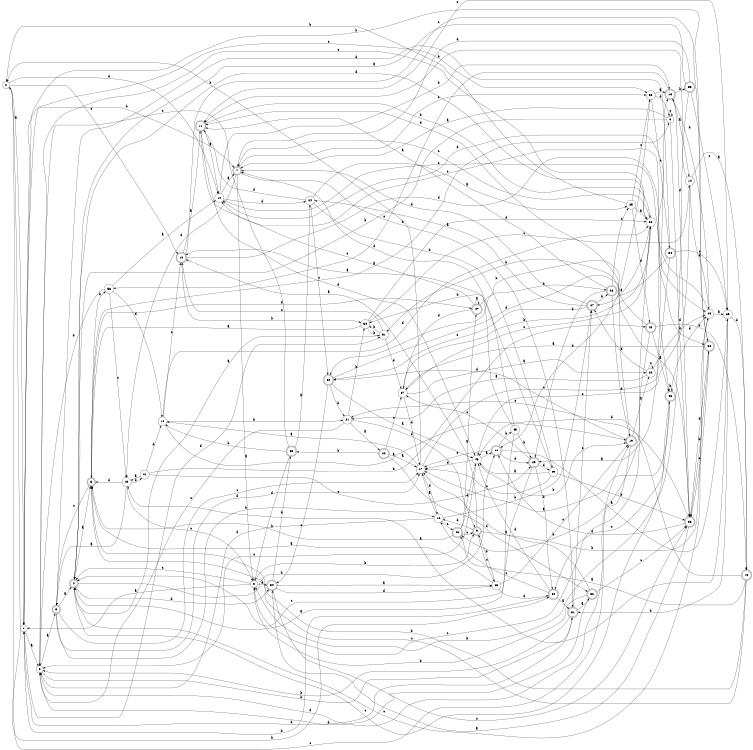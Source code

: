 digraph n46_1 {
__start0 [label="" shape="none"];

rankdir=LR;
size="8,5";

s0 [style="filled", color="black", fillcolor="white" shape="circle", label="0"];
s1 [style="filled", color="black", fillcolor="white" shape="circle", label="1"];
s2 [style="filled", color="black", fillcolor="white" shape="circle", label="2"];
s3 [style="rounded,filled", color="black", fillcolor="white" shape="doublecircle", label="3"];
s4 [style="rounded,filled", color="black", fillcolor="white" shape="doublecircle", label="4"];
s5 [style="rounded,filled", color="black", fillcolor="white" shape="doublecircle", label="5"];
s6 [style="filled", color="black", fillcolor="white" shape="circle", label="6"];
s7 [style="rounded,filled", color="black", fillcolor="white" shape="doublecircle", label="7"];
s8 [style="filled", color="black", fillcolor="white" shape="circle", label="8"];
s9 [style="rounded,filled", color="black", fillcolor="white" shape="doublecircle", label="9"];
s10 [style="rounded,filled", color="black", fillcolor="white" shape="doublecircle", label="10"];
s11 [style="rounded,filled", color="black", fillcolor="white" shape="doublecircle", label="11"];
s12 [style="filled", color="black", fillcolor="white" shape="circle", label="12"];
s13 [style="rounded,filled", color="black", fillcolor="white" shape="doublecircle", label="13"];
s14 [style="filled", color="black", fillcolor="white" shape="circle", label="14"];
s15 [style="rounded,filled", color="black", fillcolor="white" shape="doublecircle", label="15"];
s16 [style="filled", color="black", fillcolor="white" shape="circle", label="16"];
s17 [style="filled", color="black", fillcolor="white" shape="circle", label="17"];
s18 [style="filled", color="black", fillcolor="white" shape="circle", label="18"];
s19 [style="rounded,filled", color="black", fillcolor="white" shape="doublecircle", label="19"];
s20 [style="filled", color="black", fillcolor="white" shape="circle", label="20"];
s21 [style="filled", color="black", fillcolor="white" shape="circle", label="21"];
s22 [style="rounded,filled", color="black", fillcolor="white" shape="doublecircle", label="22"];
s23 [style="rounded,filled", color="black", fillcolor="white" shape="doublecircle", label="23"];
s24 [style="filled", color="black", fillcolor="white" shape="circle", label="24"];
s25 [style="filled", color="black", fillcolor="white" shape="circle", label="25"];
s26 [style="filled", color="black", fillcolor="white" shape="circle", label="26"];
s27 [style="rounded,filled", color="black", fillcolor="white" shape="doublecircle", label="27"];
s28 [style="rounded,filled", color="black", fillcolor="white" shape="doublecircle", label="28"];
s29 [style="rounded,filled", color="black", fillcolor="white" shape="doublecircle", label="29"];
s30 [style="rounded,filled", color="black", fillcolor="white" shape="doublecircle", label="30"];
s31 [style="rounded,filled", color="black", fillcolor="white" shape="doublecircle", label="31"];
s32 [style="rounded,filled", color="black", fillcolor="white" shape="doublecircle", label="32"];
s33 [style="rounded,filled", color="black", fillcolor="white" shape="doublecircle", label="33"];
s34 [style="rounded,filled", color="black", fillcolor="white" shape="doublecircle", label="34"];
s35 [style="filled", color="black", fillcolor="white" shape="circle", label="35"];
s36 [style="rounded,filled", color="black", fillcolor="white" shape="doublecircle", label="36"];
s37 [style="filled", color="black", fillcolor="white" shape="circle", label="37"];
s38 [style="rounded,filled", color="black", fillcolor="white" shape="doublecircle", label="38"];
s39 [style="filled", color="black", fillcolor="white" shape="circle", label="39"];
s40 [style="filled", color="black", fillcolor="white" shape="circle", label="40"];
s41 [style="filled", color="black", fillcolor="white" shape="circle", label="41"];
s42 [style="rounded,filled", color="black", fillcolor="white" shape="doublecircle", label="42"];
s43 [style="rounded,filled", color="black", fillcolor="white" shape="doublecircle", label="43"];
s44 [style="filled", color="black", fillcolor="white" shape="circle", label="44"];
s45 [style="filled", color="black", fillcolor="white" shape="circle", label="45"];
s46 [style="rounded,filled", color="black", fillcolor="white" shape="doublecircle", label="46"];
s47 [style="rounded,filled", color="black", fillcolor="white" shape="doublecircle", label="47"];
s48 [style="filled", color="black", fillcolor="white" shape="circle", label="48"];
s49 [style="filled", color="black", fillcolor="white" shape="circle", label="49"];
s50 [style="filled", color="black", fillcolor="white" shape="circle", label="50"];
s51 [style="filled", color="black", fillcolor="white" shape="circle", label="51"];
s52 [style="rounded,filled", color="black", fillcolor="white" shape="doublecircle", label="52"];
s53 [style="filled", color="black", fillcolor="white" shape="circle", label="53"];
s54 [style="rounded,filled", color="black", fillcolor="white" shape="doublecircle", label="54"];
s55 [style="rounded,filled", color="black", fillcolor="white" shape="doublecircle", label="55"];
s56 [style="filled", color="black", fillcolor="white" shape="circle", label="56"];
s0 -> s1 [label="a"];
s0 -> s30 [label="b"];
s0 -> s10 [label="c"];
s0 -> s12 [label="d"];
s1 -> s2 [label="a"];
s1 -> s7 [label="b"];
s1 -> s53 [label="c"];
s1 -> s51 [label="d"];
s2 -> s3 [label="a"];
s2 -> s31 [label="b"];
s2 -> s26 [label="c"];
s2 -> s19 [label="d"];
s3 -> s4 [label="a"];
s3 -> s16 [label="b"];
s3 -> s17 [label="c"];
s3 -> s17 [label="d"];
s4 -> s5 [label="a"];
s4 -> s38 [label="b"];
s4 -> s43 [label="c"];
s4 -> s34 [label="d"];
s5 -> s6 [label="a"];
s5 -> s56 [label="b"];
s5 -> s3 [label="c"];
s5 -> s47 [label="d"];
s6 -> s7 [label="a"];
s6 -> s4 [label="b"];
s6 -> s6 [label="c"];
s6 -> s33 [label="d"];
s7 -> s8 [label="a"];
s7 -> s31 [label="b"];
s7 -> s53 [label="c"];
s7 -> s40 [label="d"];
s8 -> s1 [label="a"];
s8 -> s9 [label="b"];
s8 -> s4 [label="c"];
s8 -> s34 [label="d"];
s9 -> s10 [label="a"];
s9 -> s44 [label="b"];
s9 -> s35 [label="c"];
s9 -> s16 [label="d"];
s10 -> s11 [label="a"];
s10 -> s50 [label="b"];
s10 -> s36 [label="c"];
s10 -> s36 [label="d"];
s11 -> s12 [label="a"];
s11 -> s26 [label="b"];
s11 -> s44 [label="c"];
s11 -> s48 [label="d"];
s12 -> s7 [label="a"];
s12 -> s13 [label="b"];
s12 -> s43 [label="c"];
s12 -> s24 [label="d"];
s13 -> s14 [label="a"];
s13 -> s55 [label="b"];
s13 -> s56 [label="c"];
s13 -> s33 [label="d"];
s14 -> s15 [label="a"];
s14 -> s11 [label="b"];
s14 -> s48 [label="c"];
s14 -> s44 [label="d"];
s15 -> s16 [label="a"];
s15 -> s5 [label="b"];
s15 -> s5 [label="c"];
s15 -> s48 [label="d"];
s16 -> s17 [label="a"];
s16 -> s27 [label="b"];
s16 -> s46 [label="c"];
s16 -> s2 [label="d"];
s17 -> s18 [label="a"];
s17 -> s0 [label="b"];
s17 -> s13 [label="c"];
s17 -> s16 [label="d"];
s18 -> s19 [label="a"];
s18 -> s21 [label="b"];
s18 -> s10 [label="c"];
s18 -> s26 [label="d"];
s19 -> s20 [label="a"];
s19 -> s51 [label="b"];
s19 -> s0 [label="c"];
s19 -> s52 [label="d"];
s20 -> s21 [label="a"];
s20 -> s44 [label="b"];
s20 -> s20 [label="c"];
s20 -> s27 [label="d"];
s21 -> s22 [label="a"];
s21 -> s50 [label="b"];
s21 -> s2 [label="c"];
s21 -> s9 [label="d"];
s22 -> s17 [label="a"];
s22 -> s23 [label="b"];
s22 -> s37 [label="c"];
s22 -> s32 [label="d"];
s23 -> s24 [label="a"];
s23 -> s18 [label="b"];
s23 -> s2 [label="c"];
s23 -> s8 [label="d"];
s24 -> s25 [label="a"];
s24 -> s49 [label="b"];
s24 -> s52 [label="c"];
s24 -> s11 [label="d"];
s25 -> s26 [label="a"];
s25 -> s0 [label="b"];
s25 -> s53 [label="c"];
s25 -> s42 [label="d"];
s26 -> s27 [label="a"];
s26 -> s46 [label="b"];
s26 -> s7 [label="c"];
s26 -> s4 [label="d"];
s27 -> s24 [label="a"];
s27 -> s28 [label="b"];
s27 -> s52 [label="c"];
s27 -> s7 [label="d"];
s28 -> s11 [label="a"];
s28 -> s29 [label="b"];
s28 -> s25 [label="c"];
s28 -> s19 [label="d"];
s29 -> s4 [label="a"];
s29 -> s30 [label="b"];
s29 -> s37 [label="c"];
s29 -> s49 [label="d"];
s30 -> s31 [label="a"];
s30 -> s1 [label="b"];
s30 -> s46 [label="c"];
s30 -> s48 [label="d"];
s31 -> s32 [label="a"];
s31 -> s2 [label="b"];
s31 -> s27 [label="c"];
s31 -> s1 [label="d"];
s32 -> s17 [label="a"];
s32 -> s8 [label="b"];
s32 -> s33 [label="c"];
s32 -> s2 [label="d"];
s33 -> s34 [label="a"];
s33 -> s36 [label="b"];
s33 -> s21 [label="c"];
s33 -> s38 [label="d"];
s34 -> s35 [label="a"];
s34 -> s23 [label="b"];
s34 -> s33 [label="c"];
s34 -> s35 [label="d"];
s35 -> s5 [label="a"];
s35 -> s9 [label="b"];
s35 -> s19 [label="c"];
s35 -> s30 [label="d"];
s36 -> s37 [label="a"];
s36 -> s1 [label="b"];
s36 -> s33 [label="c"];
s36 -> s33 [label="d"];
s37 -> s20 [label="a"];
s37 -> s26 [label="b"];
s37 -> s26 [label="c"];
s37 -> s17 [label="d"];
s38 -> s39 [label="a"];
s38 -> s45 [label="b"];
s38 -> s17 [label="c"];
s38 -> s29 [label="d"];
s39 -> s40 [label="a"];
s39 -> s31 [label="b"];
s39 -> s11 [label="c"];
s39 -> s15 [label="d"];
s40 -> s3 [label="a"];
s40 -> s41 [label="b"];
s40 -> s8 [label="c"];
s40 -> s5 [label="d"];
s41 -> s40 [label="a"];
s41 -> s42 [label="b"];
s41 -> s29 [label="c"];
s41 -> s18 [label="d"];
s42 -> s43 [label="a"];
s42 -> s15 [label="b"];
s42 -> s8 [label="c"];
s42 -> s11 [label="d"];
s43 -> s17 [label="a"];
s43 -> s43 [label="b"];
s43 -> s30 [label="c"];
s43 -> s44 [label="d"];
s44 -> s39 [label="a"];
s44 -> s13 [label="b"];
s44 -> s4 [label="c"];
s44 -> s12 [label="d"];
s45 -> s10 [label="a"];
s45 -> s29 [label="b"];
s45 -> s4 [label="c"];
s45 -> s7 [label="d"];
s46 -> s47 [label="a"];
s46 -> s5 [label="b"];
s46 -> s9 [label="c"];
s46 -> s48 [label="d"];
s47 -> s47 [label="a"];
s47 -> s28 [label="b"];
s47 -> s12 [label="c"];
s47 -> s37 [label="d"];
s48 -> s38 [label="a"];
s48 -> s19 [label="b"];
s48 -> s2 [label="c"];
s48 -> s17 [label="d"];
s49 -> s48 [label="a"];
s49 -> s33 [label="b"];
s49 -> s17 [label="c"];
s49 -> s50 [label="d"];
s50 -> s5 [label="a"];
s50 -> s51 [label="b"];
s50 -> s14 [label="c"];
s50 -> s26 [label="d"];
s51 -> s4 [label="a"];
s51 -> s50 [label="b"];
s51 -> s10 [label="c"];
s51 -> s37 [label="d"];
s52 -> s48 [label="a"];
s52 -> s21 [label="b"];
s52 -> s34 [label="c"];
s52 -> s33 [label="d"];
s53 -> s13 [label="a"];
s53 -> s38 [label="b"];
s53 -> s54 [label="c"];
s53 -> s6 [label="d"];
s54 -> s29 [label="a"];
s54 -> s52 [label="b"];
s54 -> s39 [label="c"];
s54 -> s3 [label="d"];
s55 -> s4 [label="a"];
s55 -> s8 [label="b"];
s55 -> s39 [label="c"];
s55 -> s7 [label="d"];
s56 -> s12 [label="a"];
s56 -> s2 [label="b"];
s56 -> s40 [label="c"];
s56 -> s18 [label="d"];

}